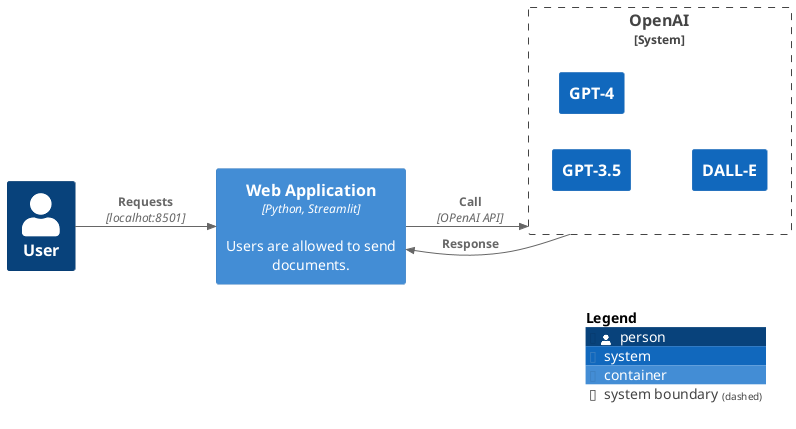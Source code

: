 @startuml RAG
!include <C4/C4_Container>
LAYOUT_LEFT_RIGHT()

Person(user, "User")
Container(web_app, "Web Application", "Python, Streamlit","Users are allowed to send documents.")

System_Boundary(c2, "OpenAI") {
    System(LLM_1,"GPT-3.5")
    System(LLM_2,"GPT-4")
    System(LLM_3, "DALL-E")
}


Rel(user, web_app, "Requests", "localhot:8501")
Rel(web_app, c2, "Call", "OPenAI API")
Rel(c2, web_app, "Response")

SHOW_LEGEND()
@enduml